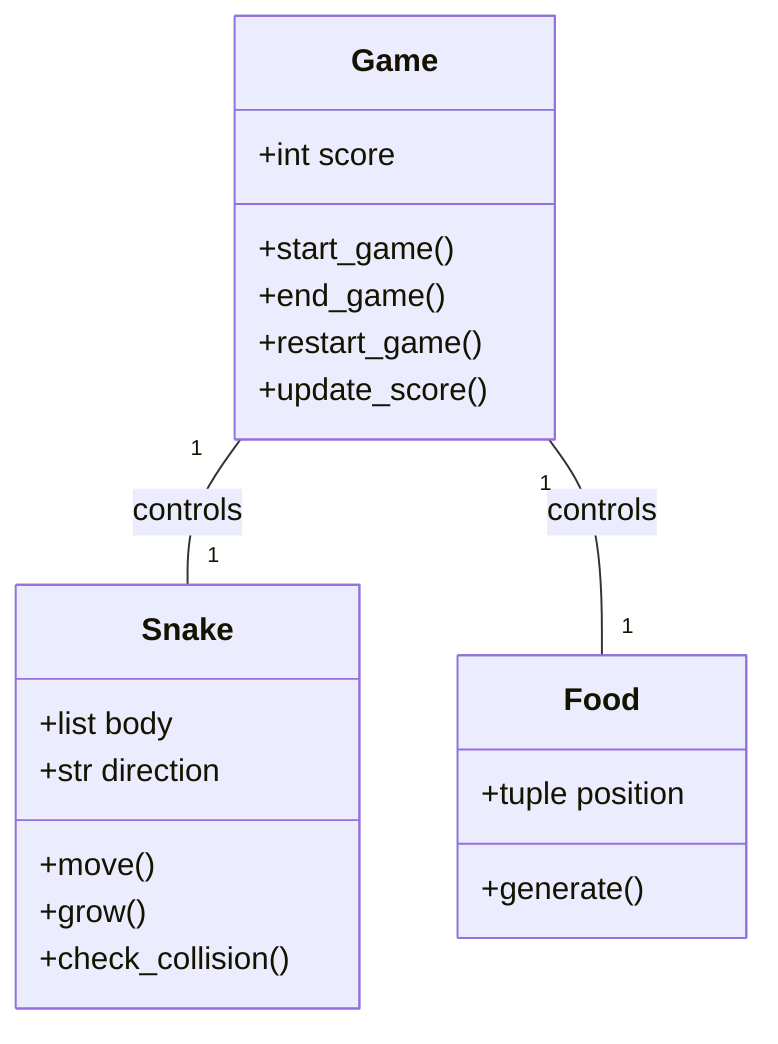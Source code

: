 classDiagram
        class Game{
            +start_game()
            +end_game()
            +restart_game()
            +update_score()
            +int score
        }
        class Snake{
            +move()
            +grow()
            +check_collision()
            +list body
            +str direction
        }
        class Food{
            +generate()
            +tuple position
        }
        Game "1" -- "1" Snake: controls
        Game "1" -- "1" Food: controls